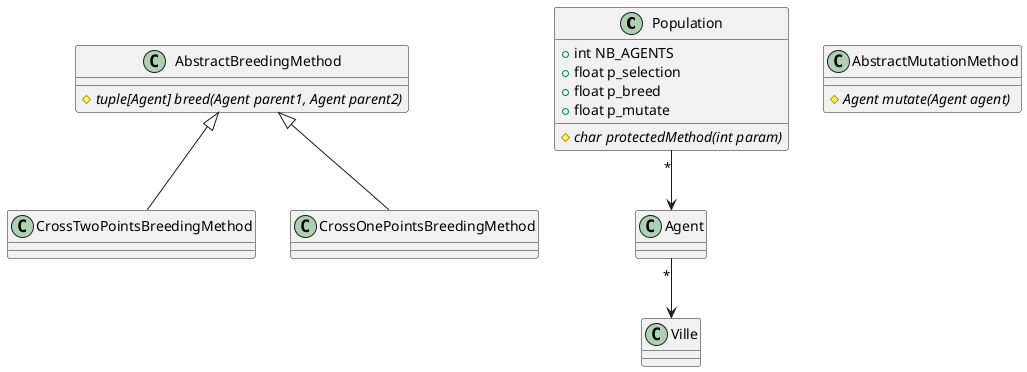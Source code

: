 @startuml

class "Population" as pop {
    +int NB_AGENTS
    +float p_selection
    +float p_breed
    +float p_mutate
    #{abstract} char protectedMethod(int param)
}

class "AbstractBreedingMethod" as abm {
    #{abstract} tuple[Agent] breed(Agent parent1, Agent parent2)
}

class "CrossTwoPointsBreedingMethod" as ctpbm {
    
}

class "CrossOnePointsBreedingMethod" as copbm {

}

class "AbstractMutationMethod" as amm {
    #{abstract} Agent mutate(Agent agent)
}

class Agent {

}

class Ville {

}

ctpbm -up-|> abm
copbm -up-|> abm

pop "*" --> Agent
Agent "*" --> Ville

@enduml

